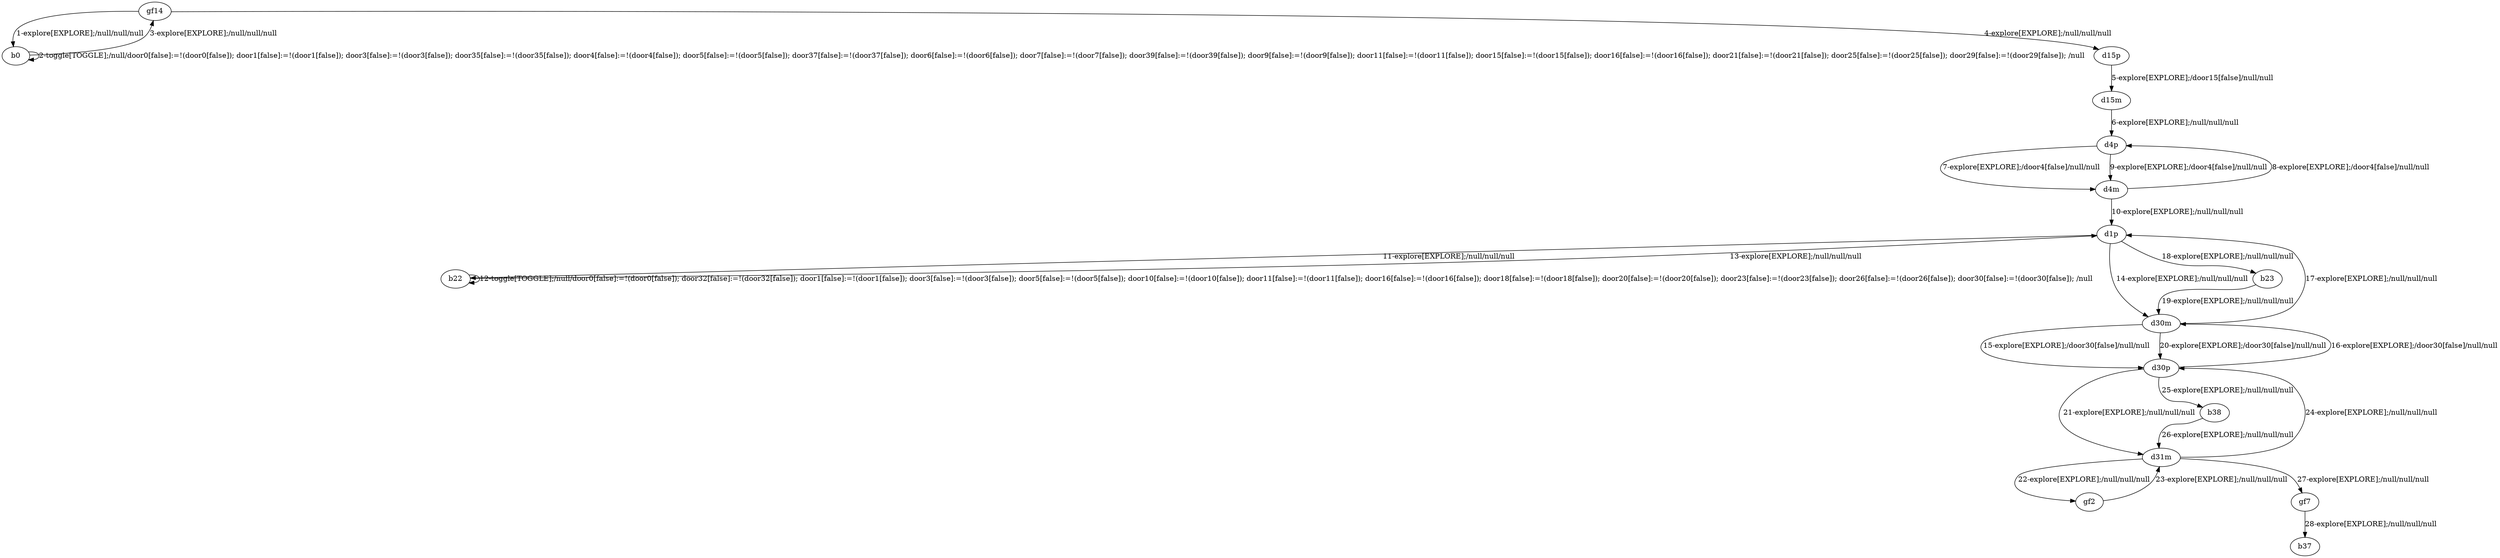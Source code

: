 # Total number of goals covered by this test: 1
# gf7 --> b37

digraph g {
"gf14" -> "b0" [label = "1-explore[EXPLORE];/null/null/null"];
"b0" -> "b0" [label = "2-toggle[TOGGLE];/null/door0[false]:=!(door0[false]); door1[false]:=!(door1[false]); door3[false]:=!(door3[false]); door35[false]:=!(door35[false]); door4[false]:=!(door4[false]); door5[false]:=!(door5[false]); door37[false]:=!(door37[false]); door6[false]:=!(door6[false]); door7[false]:=!(door7[false]); door39[false]:=!(door39[false]); door9[false]:=!(door9[false]); door11[false]:=!(door11[false]); door15[false]:=!(door15[false]); door16[false]:=!(door16[false]); door21[false]:=!(door21[false]); door25[false]:=!(door25[false]); door29[false]:=!(door29[false]); /null"];
"b0" -> "gf14" [label = "3-explore[EXPLORE];/null/null/null"];
"gf14" -> "d15p" [label = "4-explore[EXPLORE];/null/null/null"];
"d15p" -> "d15m" [label = "5-explore[EXPLORE];/door15[false]/null/null"];
"d15m" -> "d4p" [label = "6-explore[EXPLORE];/null/null/null"];
"d4p" -> "d4m" [label = "7-explore[EXPLORE];/door4[false]/null/null"];
"d4m" -> "d4p" [label = "8-explore[EXPLORE];/door4[false]/null/null"];
"d4p" -> "d4m" [label = "9-explore[EXPLORE];/door4[false]/null/null"];
"d4m" -> "d1p" [label = "10-explore[EXPLORE];/null/null/null"];
"d1p" -> "b22" [label = "11-explore[EXPLORE];/null/null/null"];
"b22" -> "b22" [label = "12-toggle[TOGGLE];/null/door0[false]:=!(door0[false]); door32[false]:=!(door32[false]); door1[false]:=!(door1[false]); door3[false]:=!(door3[false]); door5[false]:=!(door5[false]); door10[false]:=!(door10[false]); door11[false]:=!(door11[false]); door16[false]:=!(door16[false]); door18[false]:=!(door18[false]); door20[false]:=!(door20[false]); door23[false]:=!(door23[false]); door26[false]:=!(door26[false]); door30[false]:=!(door30[false]); /null"];
"b22" -> "d1p" [label = "13-explore[EXPLORE];/null/null/null"];
"d1p" -> "d30m" [label = "14-explore[EXPLORE];/null/null/null"];
"d30m" -> "d30p" [label = "15-explore[EXPLORE];/door30[false]/null/null"];
"d30p" -> "d30m" [label = "16-explore[EXPLORE];/door30[false]/null/null"];
"d30m" -> "d1p" [label = "17-explore[EXPLORE];/null/null/null"];
"d1p" -> "b23" [label = "18-explore[EXPLORE];/null/null/null"];
"b23" -> "d30m" [label = "19-explore[EXPLORE];/null/null/null"];
"d30m" -> "d30p" [label = "20-explore[EXPLORE];/door30[false]/null/null"];
"d30p" -> "d31m" [label = "21-explore[EXPLORE];/null/null/null"];
"d31m" -> "gf2" [label = "22-explore[EXPLORE];/null/null/null"];
"gf2" -> "d31m" [label = "23-explore[EXPLORE];/null/null/null"];
"d31m" -> "d30p" [label = "24-explore[EXPLORE];/null/null/null"];
"d30p" -> "b38" [label = "25-explore[EXPLORE];/null/null/null"];
"b38" -> "d31m" [label = "26-explore[EXPLORE];/null/null/null"];
"d31m" -> "gf7" [label = "27-explore[EXPLORE];/null/null/null"];
"gf7" -> "b37" [label = "28-explore[EXPLORE];/null/null/null"];
}